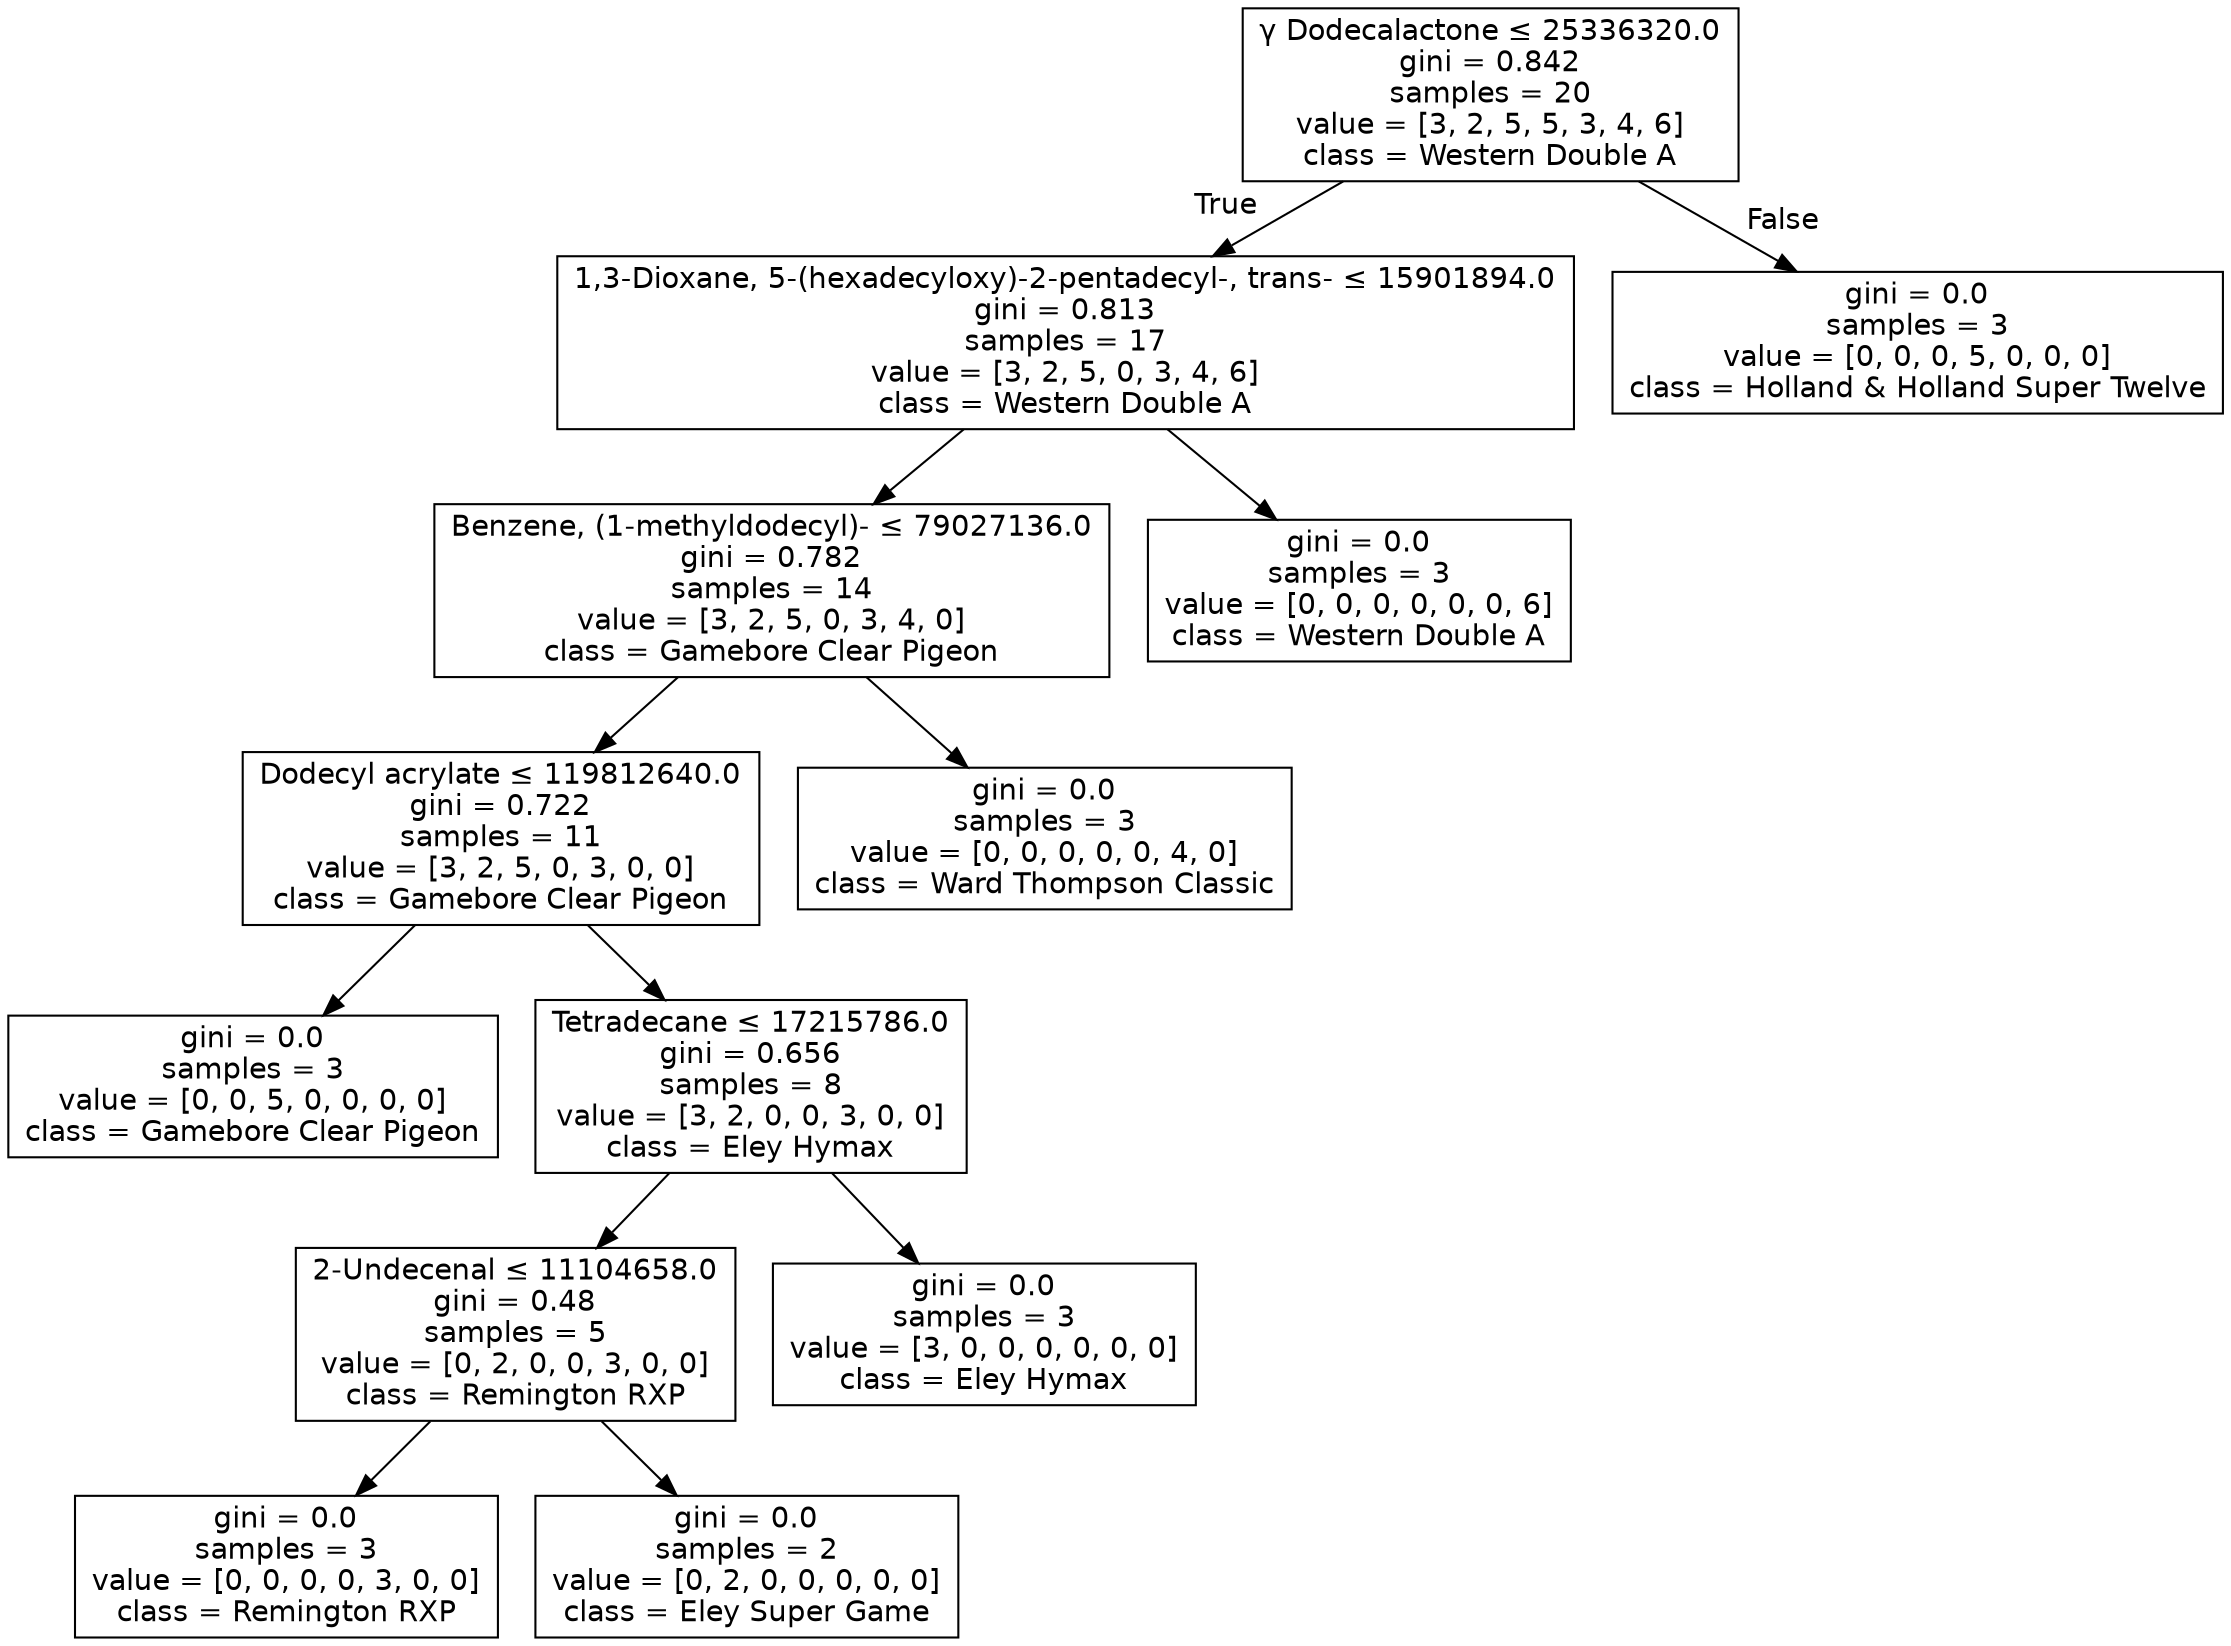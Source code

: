 digraph Tree {
node [shape=box, fontname="helvetica"] ;
edge [fontname="helvetica"] ;
0 [label=<γ Dodecalactone &le; 25336320.0<br/>gini = 0.842<br/>samples = 20<br/>value = [3, 2, 5, 5, 3, 4, 6]<br/>class = Western Double A>] ;
1 [label=<1,3-Dioxane, 5-(hexadecyloxy)-2-pentadecyl-, trans- &le; 15901894.0<br/>gini = 0.813<br/>samples = 17<br/>value = [3, 2, 5, 0, 3, 4, 6]<br/>class = Western Double A>] ;
0 -> 1 [labeldistance=2.5, labelangle=45, headlabel="True"] ;
2 [label=<Benzene, (1-methyldodecyl)- &le; 79027136.0<br/>gini = 0.782<br/>samples = 14<br/>value = [3, 2, 5, 0, 3, 4, 0]<br/>class = Gamebore Clear Pigeon>] ;
1 -> 2 ;
3 [label=<Dodecyl acrylate &le; 119812640.0<br/>gini = 0.722<br/>samples = 11<br/>value = [3, 2, 5, 0, 3, 0, 0]<br/>class = Gamebore Clear Pigeon>] ;
2 -> 3 ;
4 [label=<gini = 0.0<br/>samples = 3<br/>value = [0, 0, 5, 0, 0, 0, 0]<br/>class = Gamebore Clear Pigeon>] ;
3 -> 4 ;
5 [label=<Tetradecane &le; 17215786.0<br/>gini = 0.656<br/>samples = 8<br/>value = [3, 2, 0, 0, 3, 0, 0]<br/>class = Eley Hymax>] ;
3 -> 5 ;
6 [label=<2-Undecenal &le; 11104658.0<br/>gini = 0.48<br/>samples = 5<br/>value = [0, 2, 0, 0, 3, 0, 0]<br/>class = Remington RXP>] ;
5 -> 6 ;
7 [label=<gini = 0.0<br/>samples = 3<br/>value = [0, 0, 0, 0, 3, 0, 0]<br/>class = Remington RXP>] ;
6 -> 7 ;
8 [label=<gini = 0.0<br/>samples = 2<br/>value = [0, 2, 0, 0, 0, 0, 0]<br/>class = Eley Super Game>] ;
6 -> 8 ;
9 [label=<gini = 0.0<br/>samples = 3<br/>value = [3, 0, 0, 0, 0, 0, 0]<br/>class = Eley Hymax>] ;
5 -> 9 ;
10 [label=<gini = 0.0<br/>samples = 3<br/>value = [0, 0, 0, 0, 0, 4, 0]<br/>class = Ward Thompson Classic>] ;
2 -> 10 ;
11 [label=<gini = 0.0<br/>samples = 3<br/>value = [0, 0, 0, 0, 0, 0, 6]<br/>class = Western Double A>] ;
1 -> 11 ;
12 [label=<gini = 0.0<br/>samples = 3<br/>value = [0, 0, 0, 5, 0, 0, 0]<br/>class = Holland &amp; Holland Super Twelve>] ;
0 -> 12 [labeldistance=2.5, labelangle=-45, headlabel="False"] ;
}
